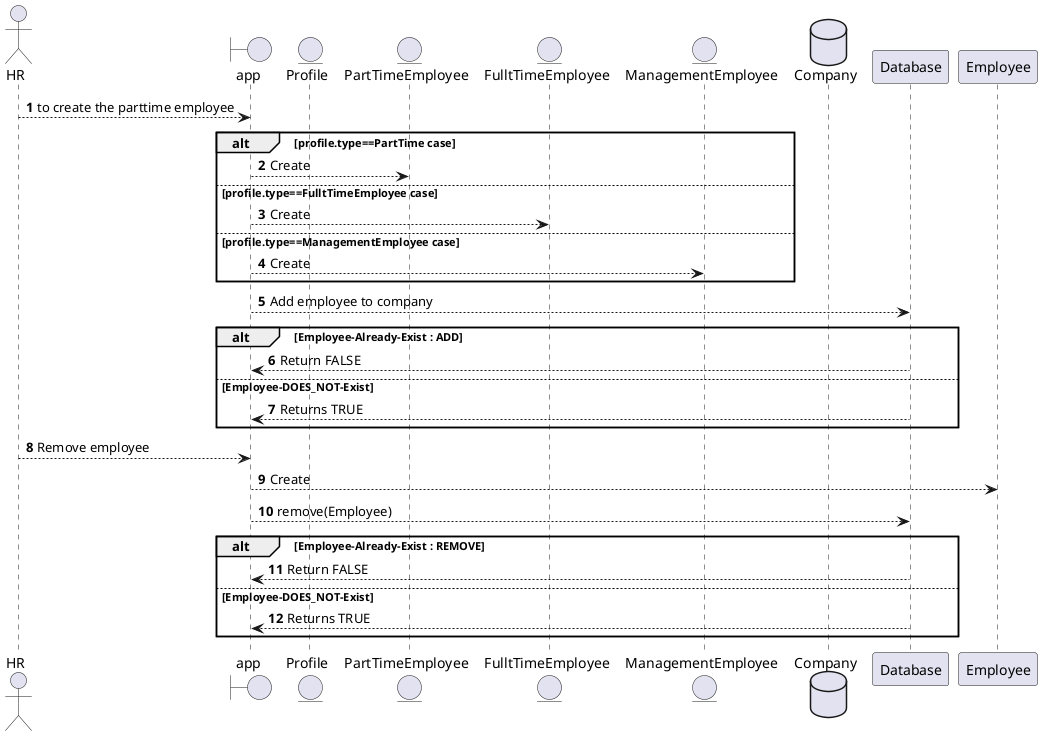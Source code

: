 @startuml
'https://plantuml.com/use-case-diagram

actor HR
boundary  app
entity    Profile
entity    PartTimeEmployee
entity    FulltTimeEmployee
entity    ManagementEmployee
Database    Company

autonumber
HR --> app : to create the parttime employee

alt profile.type==PartTime case

    app --> PartTimeEmployee : Create


else profile.type==FulltTimeEmployee case

    app --> FulltTimeEmployee : Create

else profile.type==ManagementEmployee case

    app --> ManagementEmployee : Create

end

app --> Database : Add employee to company

alt Employee-Already-Exist : ADD
    Database --> app : Return FALSE
else Employee-DOES_NOT-Exist
    Database --> app : Returns TRUE
end

'Remove the employee
HR-->app : Remove employee
app --> Employee: Create
app--> Database : remove(Employee)

alt Employee-Already-Exist : REMOVE
    Database --> app : Return FALSE
else Employee-DOES_NOT-Exist
    Database --> app : Returns TRUE
end
@enduml
